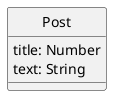 @startuml
skinparam classAttributeIconSize 0
skinparam monochrome true
hide circle

class Post {
    title: Number
    text: String
}
@enduml
